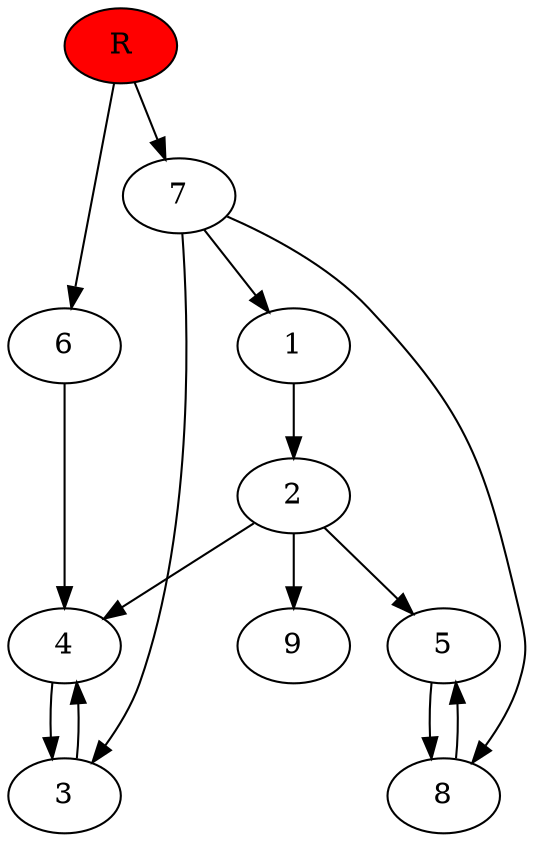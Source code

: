 digraph prb23939 {
	1
	2
	3
	4
	5
	6
	7
	8
	R [fillcolor="#ff0000" style=filled]
	1 -> 2
	2 -> 4
	2 -> 5
	2 -> 9
	3 -> 4
	4 -> 3
	5 -> 8
	6 -> 4
	7 -> 1
	7 -> 3
	7 -> 8
	8 -> 5
	R -> 6
	R -> 7
}
